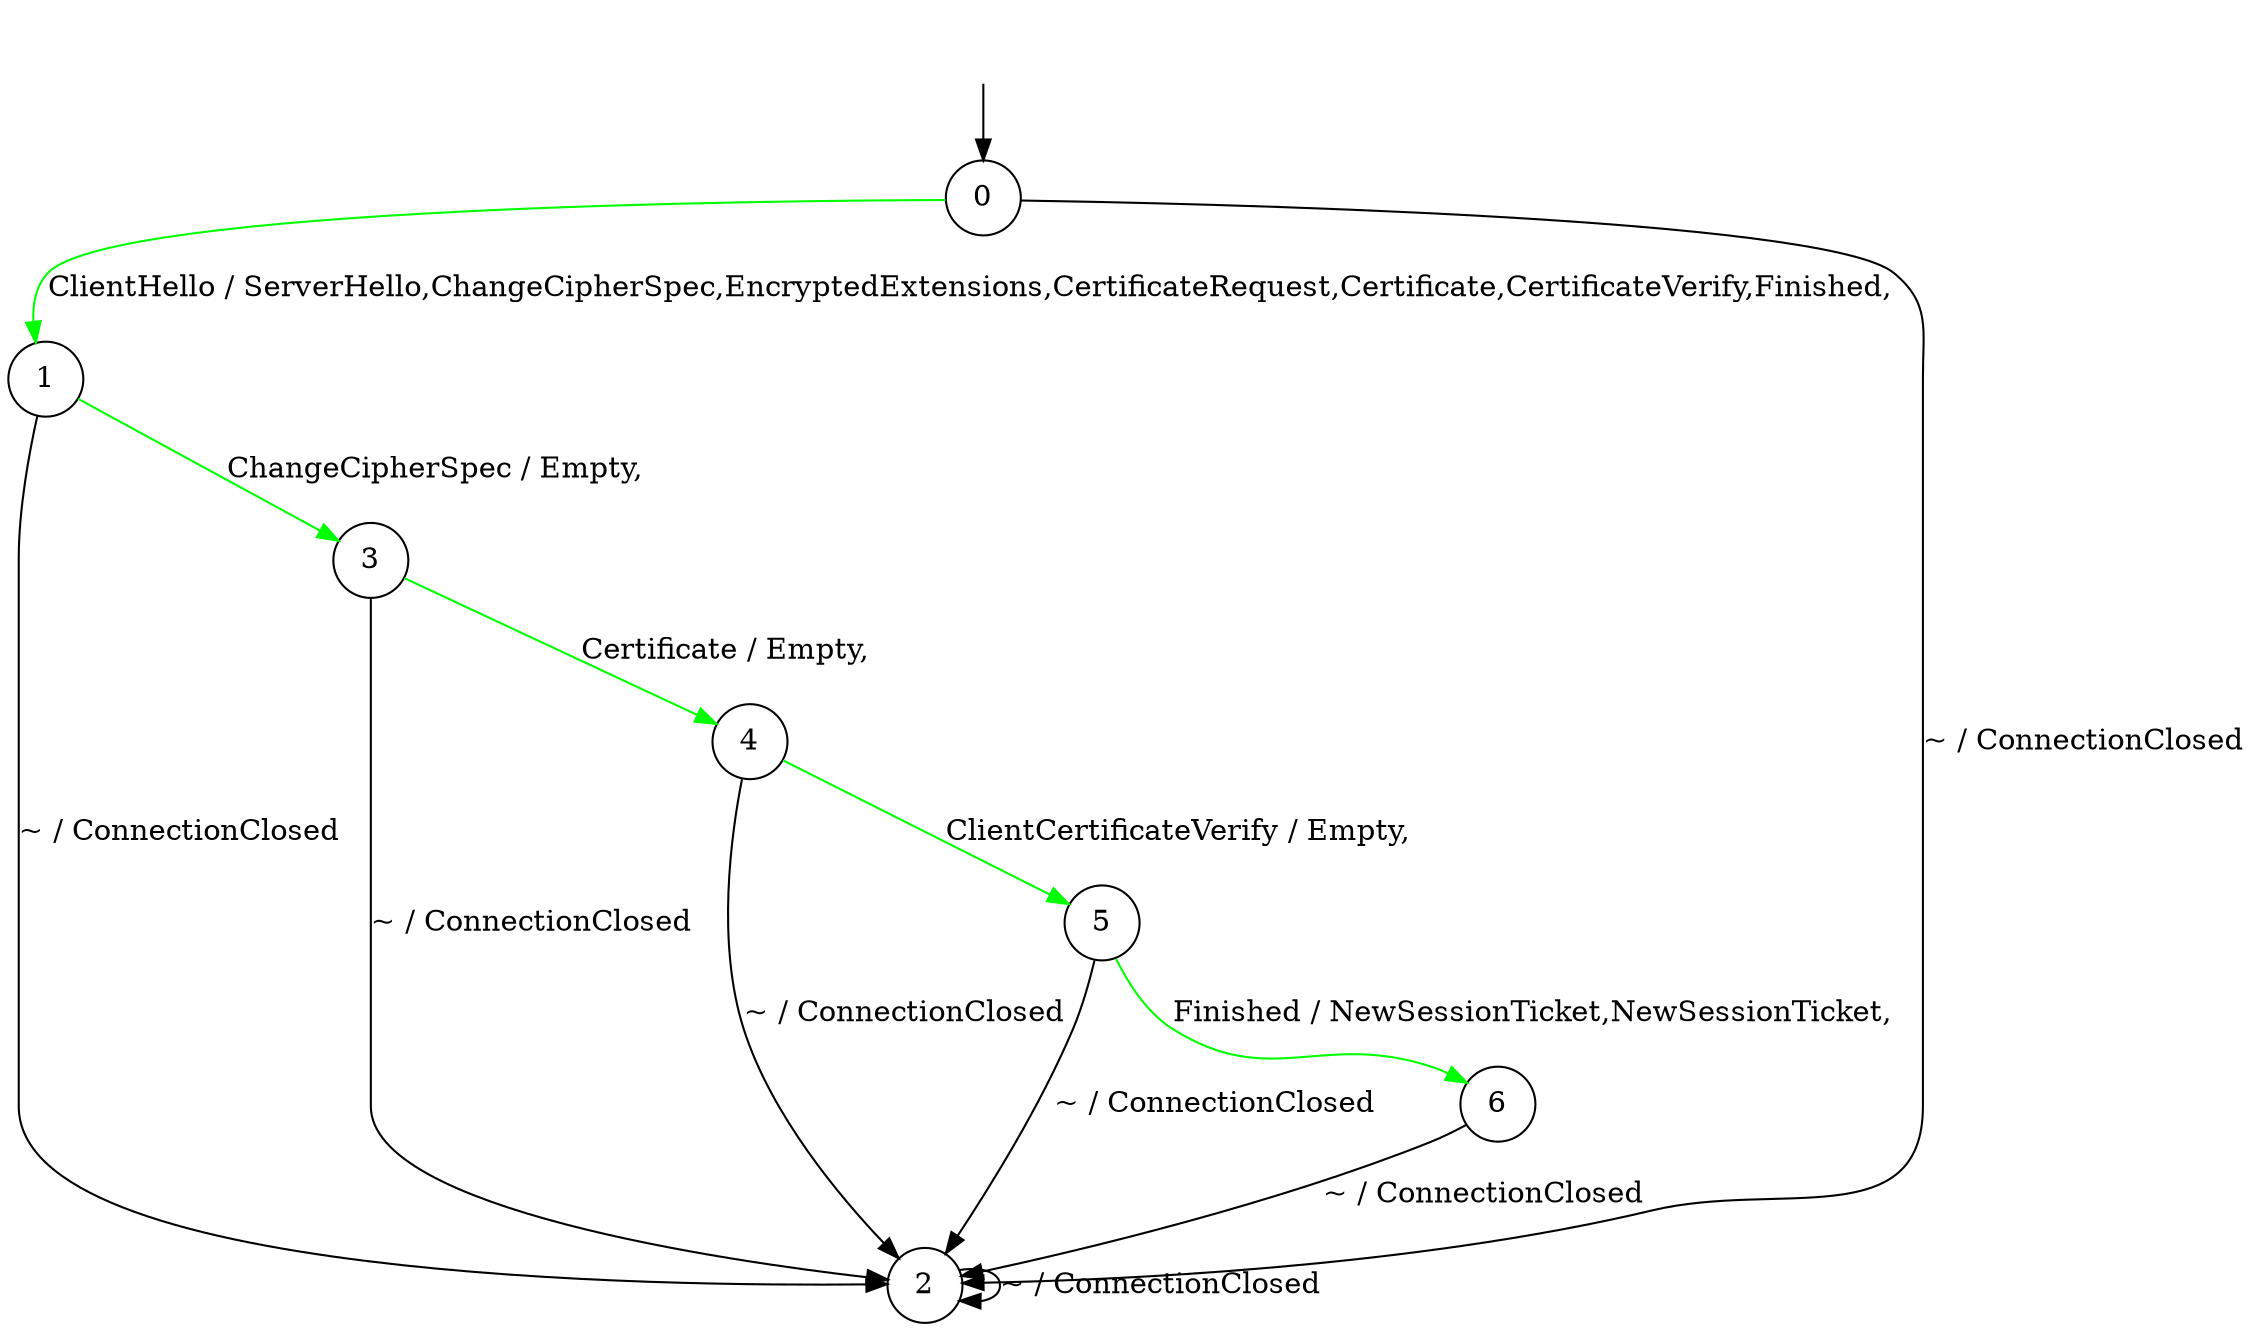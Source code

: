 digraph g {
__start0 [label="" shape="none"];

	s0 [shape="circle" label="0"];
	s1 [shape="circle" label="1"];
	s2 [shape="circle" label="2"];
	s3 [shape="circle" label="3"];
	s4 [shape="circle" label="4"];
	s5 [shape="circle" label="5"];
	s6 [shape="circle" label="6"];
	s0 -> s1 [color="green" label="ClientHello / ServerHello,ChangeCipherSpec,EncryptedExtensions,CertificateRequest,Certificate,CertificateVerify,Finished,"];
	s0 -> s2 [color="black" label="~ / ConnectionClosed"];
	s1 -> s2 [color="black" label="~ / ConnectionClosed"];
	s1 -> s3 [color="green" label="ChangeCipherSpec / Empty,"];
	s2 -> s2 [color="black" label="~ / ConnectionClosed"];
	s3 -> s2 [color="black" label="~ / ConnectionClosed"];
	s3 -> s4 [color="green" label="Certificate / Empty,"];
	s4 -> s2 [color="black" label="~ / ConnectionClosed"];
	s4 -> s5 [color="green" label="ClientCertificateVerify / Empty,"];
	s5 -> s2 [color="black" label="~ / ConnectionClosed"];
	s5 -> s6 [color="green" label="Finished / NewSessionTicket,NewSessionTicket,"];
	s6 -> s2 [color="black" label="~ / ConnectionClosed"];

__start0 -> s0;
}
